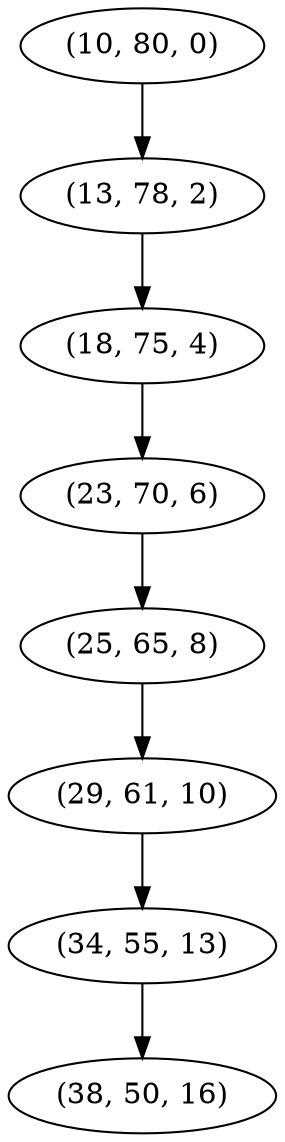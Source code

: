 digraph tree {
    "(10, 80, 0)";
    "(13, 78, 2)";
    "(18, 75, 4)";
    "(23, 70, 6)";
    "(25, 65, 8)";
    "(29, 61, 10)";
    "(34, 55, 13)";
    "(38, 50, 16)";
    "(10, 80, 0)" -> "(13, 78, 2)";
    "(13, 78, 2)" -> "(18, 75, 4)";
    "(18, 75, 4)" -> "(23, 70, 6)";
    "(23, 70, 6)" -> "(25, 65, 8)";
    "(25, 65, 8)" -> "(29, 61, 10)";
    "(29, 61, 10)" -> "(34, 55, 13)";
    "(34, 55, 13)" -> "(38, 50, 16)";
}

